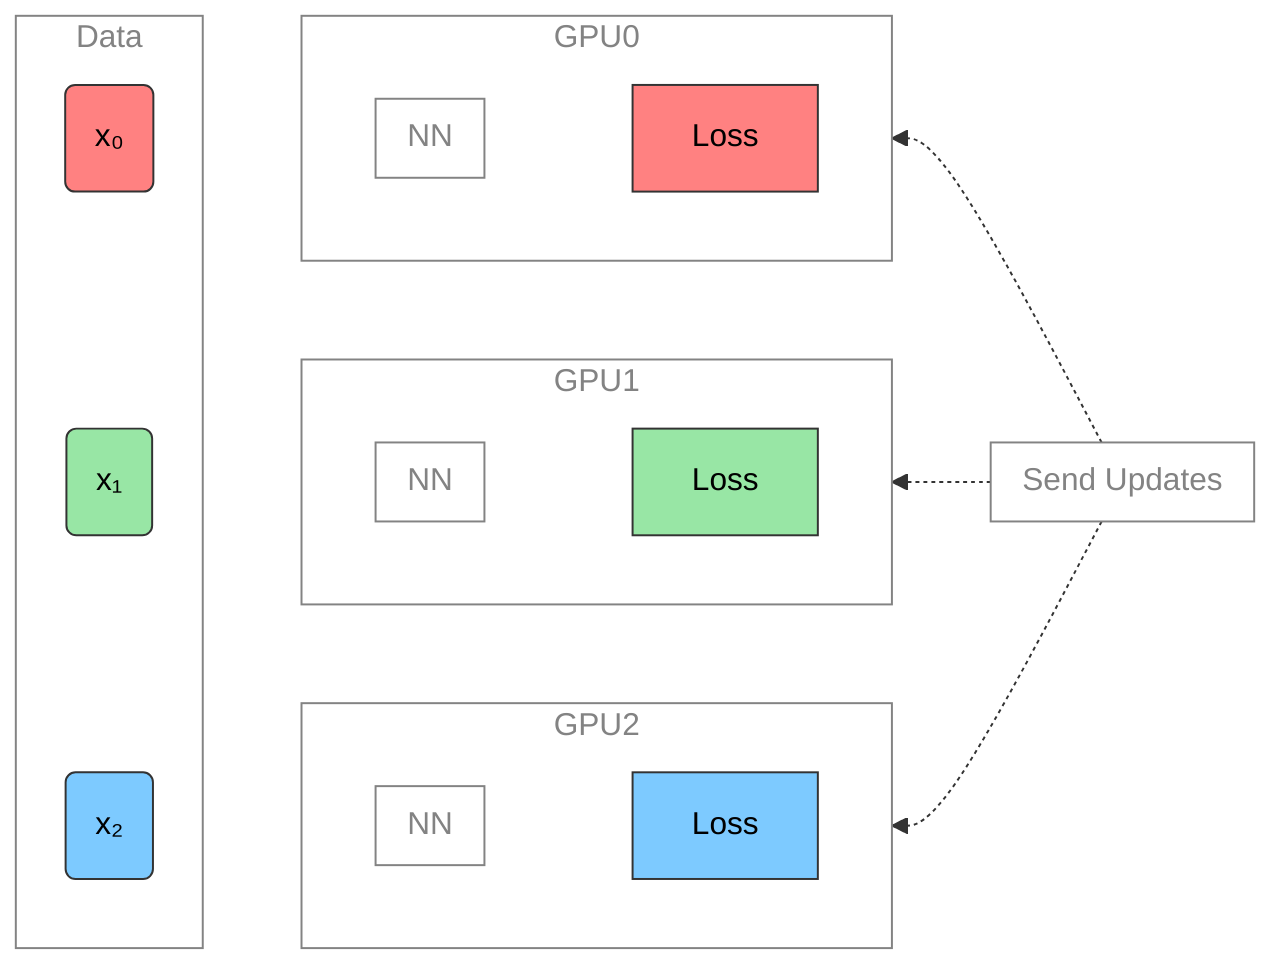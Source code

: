 flowchart RL
    subgraph D["`Data`"]
        direction TB
        x("`x₀`")
        x1("`x₁`")
        x2("`x₂`")
    end
    subgraph G0["`GPU0`"]
        direction RL
        subgraph N0["`NN`"]
        end
        L0["`Loss`"]
    end
    subgraph G1["`GPU1`"]
        direction RL
        subgraph N1["`NN`"]
        end
        L1["`Loss`"]
    end
    subgraph G2["`GPU2`"]
        direction RL
        subgraph N2["`NN`"]
        end
        L2["`Loss`"]
    end
    subgraph BC["`Send Updates`"]
        direction TB
    end
    BC -.-> G0
    BC -.-> G1
    BC -.-> G2
    L0 ~~~ N0
    L1 ~~~ N1
    L2 ~~~ N2
    G0 ~~~ x
    G1 ~~~ x1
    G2 ~~~ x2
classDef grey fill:#cccccc,stroke:#333,stroke-width:1px,color:#000
classDef block fill:#CCCCCC02,stroke:#838383,stroke-width:1px,color:#838383
classDef red fill:#ff8181,stroke:#333,stroke-width:1px,color:#000
classDef orange fill:#FFC47F,stroke:#333,stroke-width:1px,color:#000
classDef yellow fill:#FFFF7F,stroke:#333,stroke-width:1px,color:#000
classDef green fill:#98E6A5,stroke:#333,stroke-width:1px,color:#000
classDef blue fill:#7DCAFF,stroke:#333,stroke-width:1px,color:#000
classDef purple fill:#FFCBE6,stroke:#333,stroke-width:1px,color:#000
classDef text fill:#CCCCCC02,stroke:#838383,stroke-width:0px,color:#838383
class x,y0,L0 red
class x1,L1 green
class x2,L2 blue
class x3,ar grey
class D,N0,N1,N2,G0,G1,G2,GU block
class BC block
class bc text